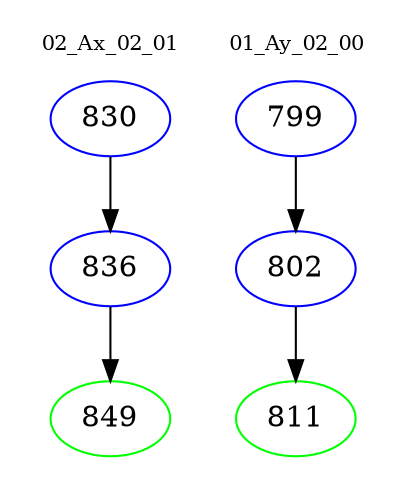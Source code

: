 digraph{
subgraph cluster_0 {
color = white
label = "02_Ax_02_01";
fontsize=10;
T0_830 [label="830", color="blue"]
T0_830 -> T0_836 [color="black"]
T0_836 [label="836", color="blue"]
T0_836 -> T0_849 [color="black"]
T0_849 [label="849", color="green"]
}
subgraph cluster_1 {
color = white
label = "01_Ay_02_00";
fontsize=10;
T1_799 [label="799", color="blue"]
T1_799 -> T1_802 [color="black"]
T1_802 [label="802", color="blue"]
T1_802 -> T1_811 [color="black"]
T1_811 [label="811", color="green"]
}
}
